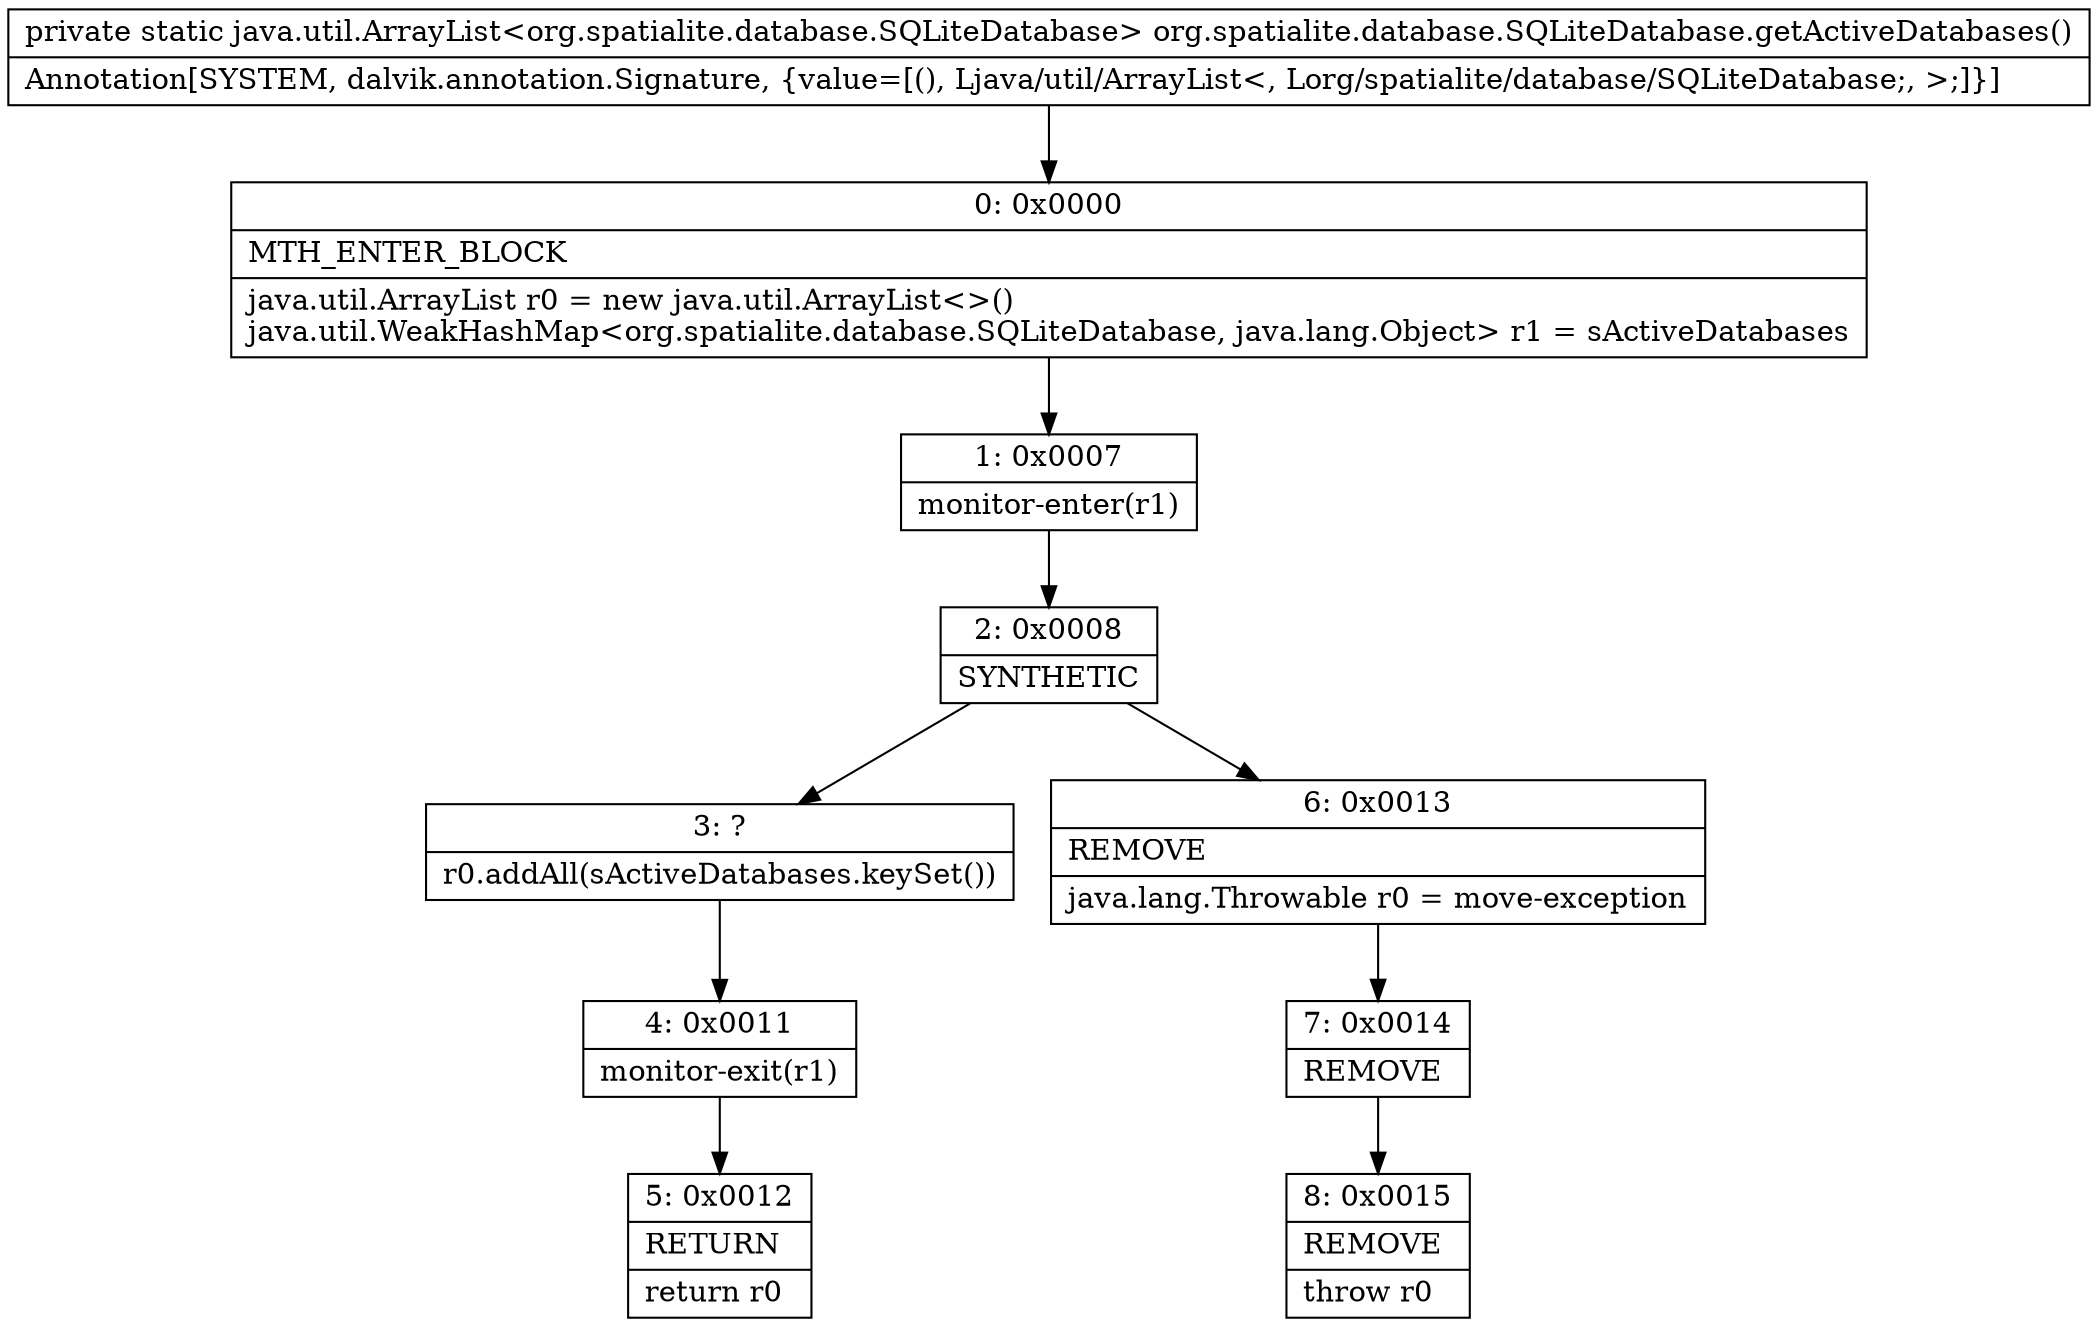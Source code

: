 digraph "CFG fororg.spatialite.database.SQLiteDatabase.getActiveDatabases()Ljava\/util\/ArrayList;" {
Node_0 [shape=record,label="{0\:\ 0x0000|MTH_ENTER_BLOCK\l|java.util.ArrayList r0 = new java.util.ArrayList\<\>()\ljava.util.WeakHashMap\<org.spatialite.database.SQLiteDatabase, java.lang.Object\> r1 = sActiveDatabases\l}"];
Node_1 [shape=record,label="{1\:\ 0x0007|monitor\-enter(r1)\l}"];
Node_2 [shape=record,label="{2\:\ 0x0008|SYNTHETIC\l}"];
Node_3 [shape=record,label="{3\:\ ?|r0.addAll(sActiveDatabases.keySet())\l}"];
Node_4 [shape=record,label="{4\:\ 0x0011|monitor\-exit(r1)\l}"];
Node_5 [shape=record,label="{5\:\ 0x0012|RETURN\l|return r0\l}"];
Node_6 [shape=record,label="{6\:\ 0x0013|REMOVE\l|java.lang.Throwable r0 = move\-exception\l}"];
Node_7 [shape=record,label="{7\:\ 0x0014|REMOVE\l}"];
Node_8 [shape=record,label="{8\:\ 0x0015|REMOVE\l|throw r0\l}"];
MethodNode[shape=record,label="{private static java.util.ArrayList\<org.spatialite.database.SQLiteDatabase\> org.spatialite.database.SQLiteDatabase.getActiveDatabases()  | Annotation[SYSTEM, dalvik.annotation.Signature, \{value=[(), Ljava\/util\/ArrayList\<, Lorg\/spatialite\/database\/SQLiteDatabase;, \>;]\}]\l}"];
MethodNode -> Node_0;
Node_0 -> Node_1;
Node_1 -> Node_2;
Node_2 -> Node_3;
Node_2 -> Node_6;
Node_3 -> Node_4;
Node_4 -> Node_5;
Node_6 -> Node_7;
Node_7 -> Node_8;
}


